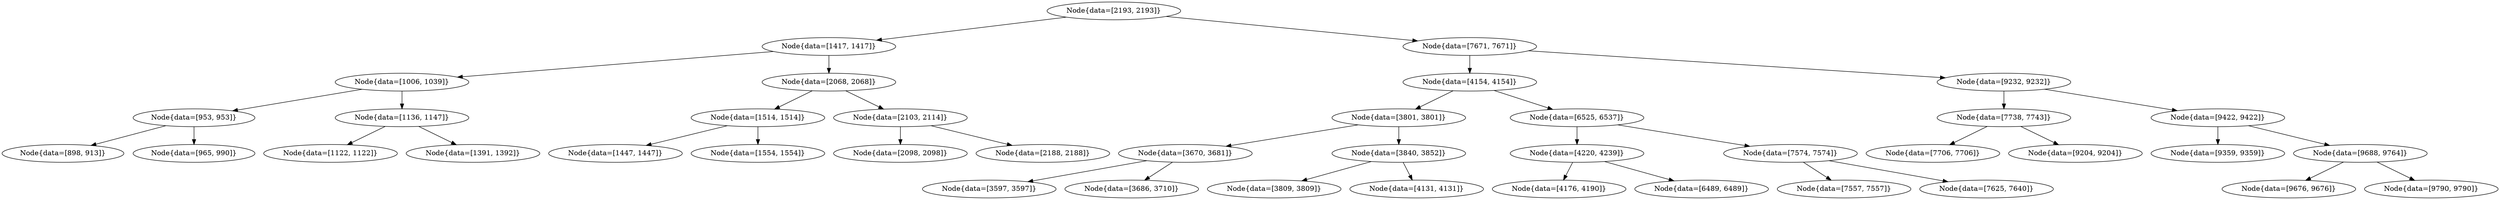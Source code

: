 digraph G{
202501275 [label="Node{data=[2193, 2193]}"]
202501275 -> 265834811
265834811 [label="Node{data=[1417, 1417]}"]
265834811 -> 406267653
406267653 [label="Node{data=[1006, 1039]}"]
406267653 -> 1099894567
1099894567 [label="Node{data=[953, 953]}"]
1099894567 -> 1115244217
1115244217 [label="Node{data=[898, 913]}"]
1099894567 -> 266700356
266700356 [label="Node{data=[965, 990]}"]
406267653 -> 785090482
785090482 [label="Node{data=[1136, 1147]}"]
785090482 -> 386155387
386155387 [label="Node{data=[1122, 1122]}"]
785090482 -> 524321708
524321708 [label="Node{data=[1391, 1392]}"]
265834811 -> 1018491302
1018491302 [label="Node{data=[2068, 2068]}"]
1018491302 -> 1311774613
1311774613 [label="Node{data=[1514, 1514]}"]
1311774613 -> 2065341107
2065341107 [label="Node{data=[1447, 1447]}"]
1311774613 -> 1616653215
1616653215 [label="Node{data=[1554, 1554]}"]
1018491302 -> 2080301043
2080301043 [label="Node{data=[2103, 2114]}"]
2080301043 -> 901575590
901575590 [label="Node{data=[2098, 2098]}"]
2080301043 -> 450640032
450640032 [label="Node{data=[2188, 2188]}"]
202501275 -> 459143351
459143351 [label="Node{data=[7671, 7671]}"]
459143351 -> 374455656
374455656 [label="Node{data=[4154, 4154]}"]
374455656 -> 1151491527
1151491527 [label="Node{data=[3801, 3801]}"]
1151491527 -> 1069573323
1069573323 [label="Node{data=[3670, 3681]}"]
1069573323 -> 1269607364
1269607364 [label="Node{data=[3597, 3597]}"]
1069573323 -> 1351476516
1351476516 [label="Node{data=[3686, 3710]}"]
1151491527 -> 102225559
102225559 [label="Node{data=[3840, 3852]}"]
102225559 -> 978128034
978128034 [label="Node{data=[3809, 3809]}"]
102225559 -> 345072292
345072292 [label="Node{data=[4131, 4131]}"]
374455656 -> 730468823
730468823 [label="Node{data=[6525, 6537]}"]
730468823 -> 328325471
328325471 [label="Node{data=[4220, 4239]}"]
328325471 -> 1097596819
1097596819 [label="Node{data=[4176, 4190]}"]
328325471 -> 1592799576
1592799576 [label="Node{data=[6489, 6489]}"]
730468823 -> 630167544
630167544 [label="Node{data=[7574, 7574]}"]
630167544 -> 952756535
952756535 [label="Node{data=[7557, 7557]}"]
630167544 -> 641736410
641736410 [label="Node{data=[7625, 7640]}"]
459143351 -> 2045088187
2045088187 [label="Node{data=[9232, 9232]}"]
2045088187 -> 546105640
546105640 [label="Node{data=[7738, 7743]}"]
546105640 -> 1467690079
1467690079 [label="Node{data=[7706, 7706]}"]
546105640 -> 1911246500
1911246500 [label="Node{data=[9204, 9204]}"]
2045088187 -> 609644907
609644907 [label="Node{data=[9422, 9422]}"]
609644907 -> 1666455904
1666455904 [label="Node{data=[9359, 9359]}"]
609644907 -> 1833158785
1833158785 [label="Node{data=[9688, 9764]}"]
1833158785 -> 1182148067
1182148067 [label="Node{data=[9676, 9676]}"]
1833158785 -> 1362942319
1362942319 [label="Node{data=[9790, 9790]}"]
}
